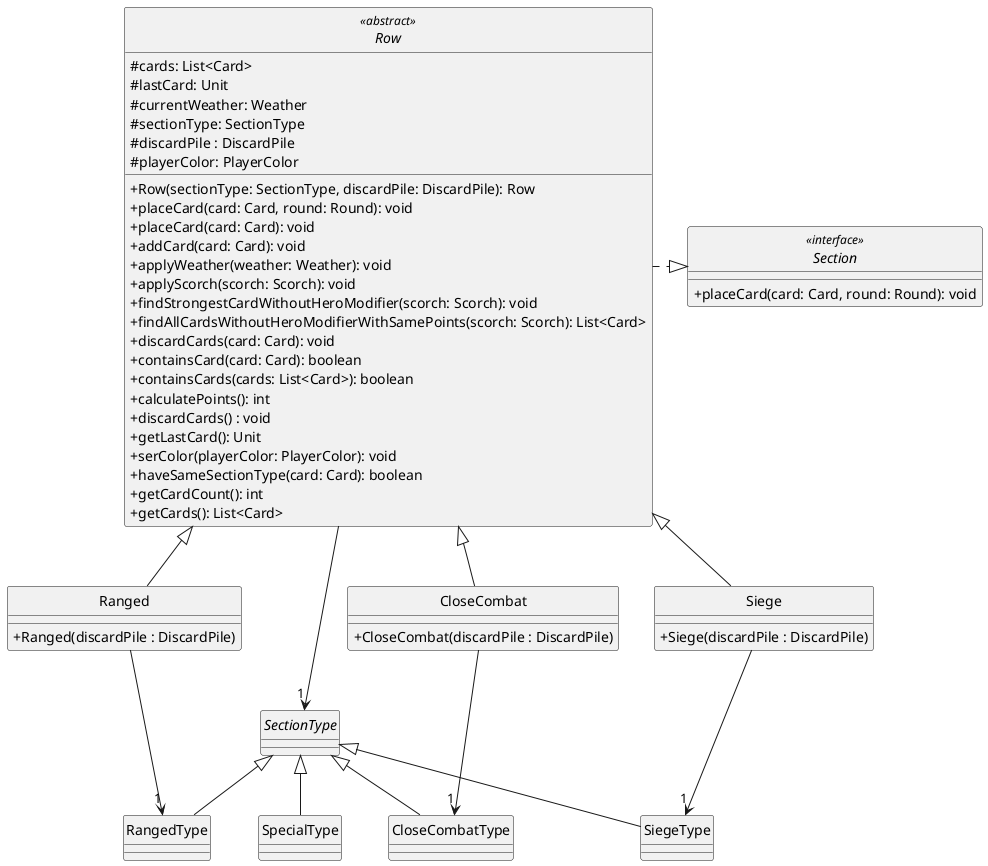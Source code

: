 @startuml

skinparam monochrome true
hide circle
skinparam classAttributeIconSize 0


abstract class Row <<abstract>> {
  #cards: List<Card>
  #lastCard: Unit
  #currentWeather: Weather
  #sectionType: SectionType
  #discardPile : DiscardPile
  #playerColor: PlayerColor
  +Row(sectionType: SectionType, discardPile: DiscardPile): Row
  +placeCard(card: Card, round: Round): void
  +placeCard(card: Card): void
  +addCard(card: Card): void
  +applyWeather(weather: Weather): void
  +applyScorch(scorch: Scorch): void
  +findStrongestCardWithoutHeroModifier(scorch: Scorch): void
  +findAllCardsWithoutHeroModifierWithSamePoints(scorch: Scorch): List<Card>
  +discardCards(card: Card): void
  +containsCard(card: Card): boolean
  +containsCards(cards: List<Card>): boolean
  +calculatePoints(): int
  +discardCards() : void
  +getLastCard(): Unit
  +serColor(playerColor: PlayerColor): void
  +haveSameSectionType(card: Card): boolean
  +getCardCount(): int
  +getCards(): List<Card>
}

class Ranged {
  +Ranged(discardPile : DiscardPile)
}

class CloseCombat {
  +CloseCombat(discardPile : DiscardPile)
}

class Siege {
  +Siege(discardPile : DiscardPile)
}

interface Section <<interface>> {
  +placeCard(card: Card, round: Round): void
}

abstract class SectionType
class CloseCombatType
class RangedType
class SiegeType
class SpecialType
SectionType <|-- SpecialType
SectionType <|-- CloseCombatType
SectionType <|-- RangedType
SectionType <|-- SiegeType


Row .right.|> Section
Row <|-- Ranged
Row <|-- CloseCombat
Row <|-- Siege
Row --> "1" SectionType

Ranged ---> "1" RangedType
CloseCombat ---> "1" CloseCombatType
Siege ---> "1" SiegeType


@enduml